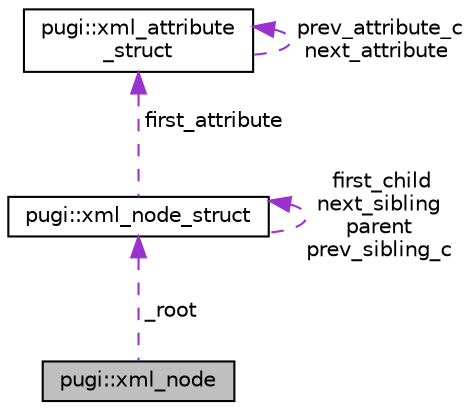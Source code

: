 digraph "pugi::xml_node"
{
  edge [fontname="Helvetica",fontsize="10",labelfontname="Helvetica",labelfontsize="10"];
  node [fontname="Helvetica",fontsize="10",shape=record];
  Node1 [label="pugi::xml_node",height=0.2,width=0.4,color="black", fillcolor="grey75", style="filled", fontcolor="black"];
  Node2 -> Node1 [dir="back",color="darkorchid3",fontsize="10",style="dashed",label=" _root" ];
  Node2 [label="pugi::xml_node_struct",height=0.2,width=0.4,color="black", fillcolor="white", style="filled",URL="$structpugi_1_1xml__node__struct.html",tooltip="An XML document tree node. "];
  Node3 -> Node2 [dir="back",color="darkorchid3",fontsize="10",style="dashed",label=" first_attribute" ];
  Node3 [label="pugi::xml_attribute\l_struct",height=0.2,width=0.4,color="black", fillcolor="white", style="filled",URL="$structpugi_1_1xml__attribute__struct.html",tooltip="A &#39;name=value&#39; XML attribute structure. "];
  Node3 -> Node3 [dir="back",color="darkorchid3",fontsize="10",style="dashed",label=" prev_attribute_c\nnext_attribute" ];
  Node2 -> Node2 [dir="back",color="darkorchid3",fontsize="10",style="dashed",label=" first_child\nnext_sibling\nparent\nprev_sibling_c" ];
}
